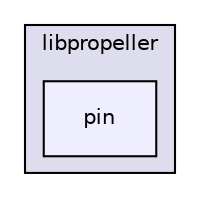 digraph "pin" {
  compound=true
  node [ fontsize="10", fontname="Helvetica"];
  edge [ labelfontsize="10", labelfontname="Helvetica"];
  subgraph clusterdir_34d10b20358c807fff993149200b6a31 {
    graph [ bgcolor="#ddddee", pencolor="black", label="libpropeller" fontname="Helvetica", fontsize="10", URL="dir_34d10b20358c807fff993149200b6a31.html"]
  dir_2b17512315ec35cee8a316dc22e82742 [shape=box, label="pin", style="filled", fillcolor="#eeeeff", pencolor="black", URL="dir_2b17512315ec35cee8a316dc22e82742.html"];
  }
}
